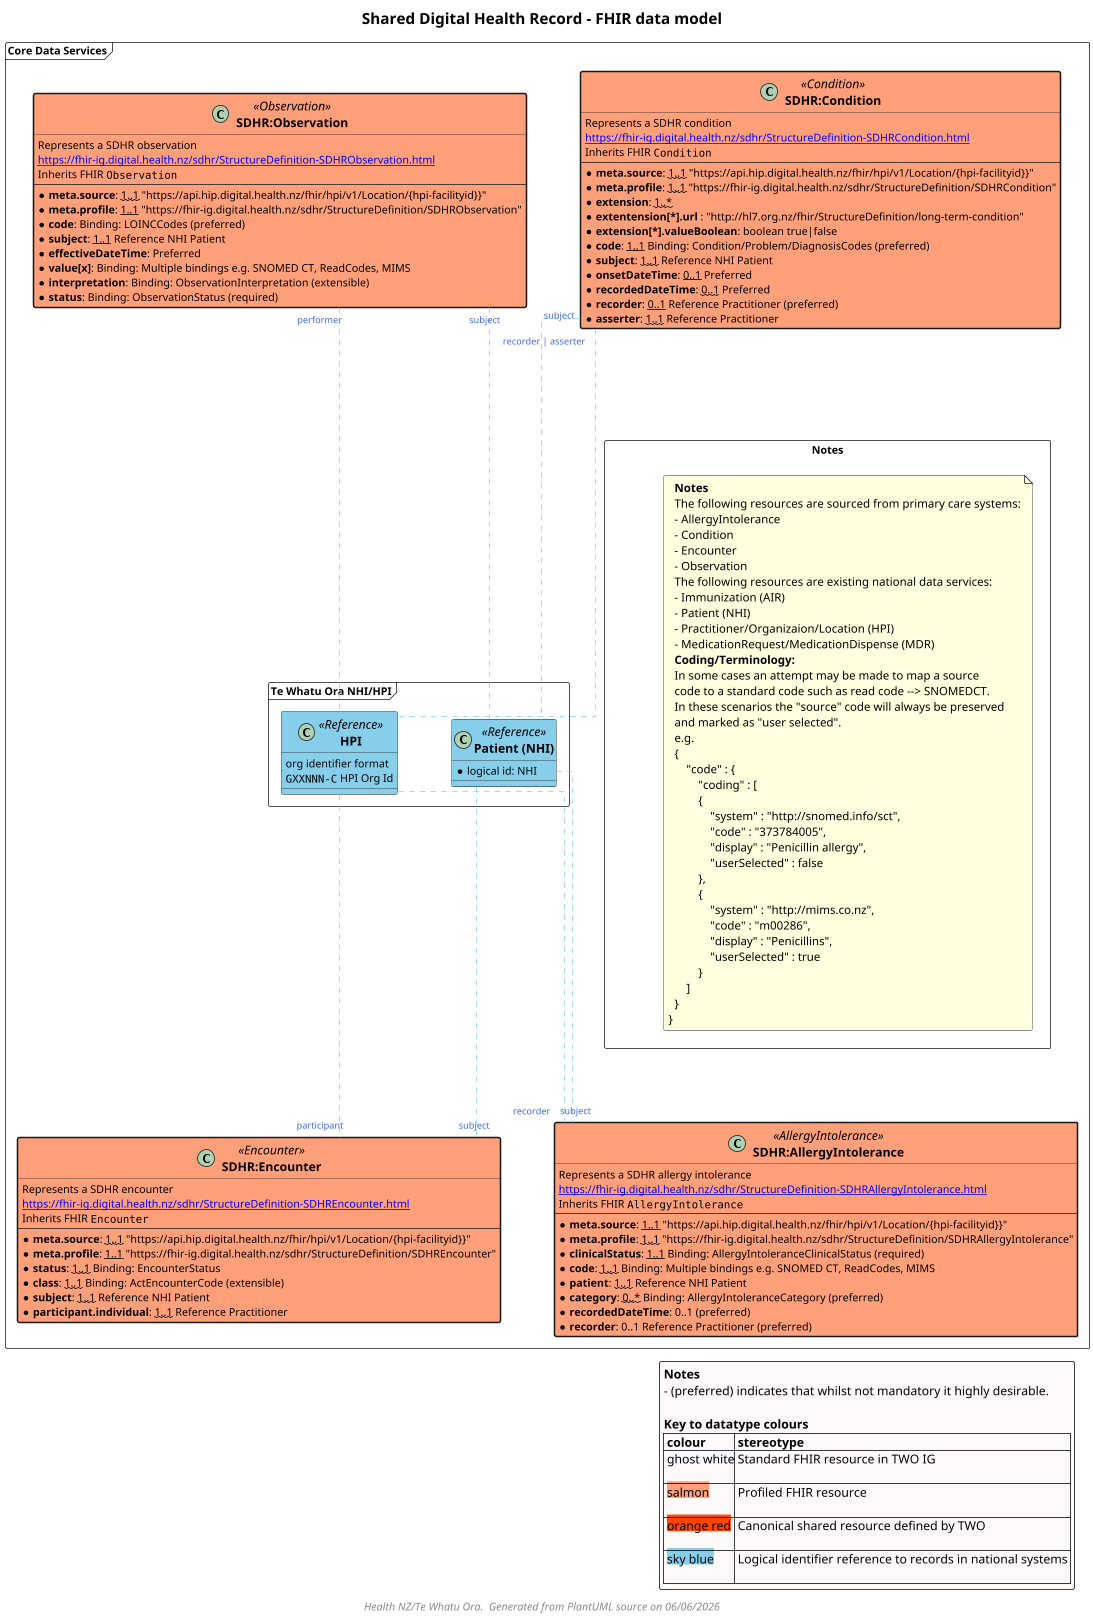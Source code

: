 @startuml

skinparam dpi 100 
scale max 350 width

skinparam ActivityDiamondBackgroundColor #RoyalBlue
skinparam ArrowColor #RoyalBlue   
skinparam ArrowFontColor #RoyalBlue   
skinparam ArrowFontSize 12
skinparam ArrowMessageAlignment right
skinparam BoxPadding 10
skinparam ClassFontSize 16
skinparam ClassFontStyle bold
skinparam ClassStereotypeFontSize 16
skinparam dpi 300
skinparam FooterFontSize 14
skinparam FooterFontStyle italic
skinparam LegendBackgroundColor #Snow
skinparam LegendFontName Helvetica
skinparam LegendFontSize 16
skinparam linetype ortho
skinparam nodesep 70
skinparam NoteBackgroundColor #LightYellow
skinparam NoteFontSize 15
skinparam NoteTextAlignment left
skinparam ranksep 60
skinparam roundcorner 5
skinparam TitleFontSize 20



title "Shared Digital Health Record - FHIR data model"

frame "Core Data Services" as SDHRFrame {

class "SDHR:Encounter" as encounter <<Encounter>> #LightSalmon ##[bold] {
    Represents a SDHR encounter
    [[https://fhir-ig.digital.health.nz/sdhr/StructureDefinition-SDHREncounter.html]]
    Inherits FHIR ""Encounter""
    ----
    * **meta.source**: ~~1..1~~ "https://api.hip.digital.health.nz/fhir/hpi/v1/Location/{hpi-facilityid}}"
    * **meta.profile**: ~~1..1~~ "https://fhir-ig.digital.health.nz/sdhr/StructureDefinition/SDHREncounter"
    * **status**: ~~1..1~~ Binding: EncounterStatus [[[http://hl7.org/fhir/R4/valueset-encounter-status.html]]]
    * **class**: ~~1..1~~ Binding: ActEncounterCode (extensible) [[[http://terminology.hl7.org/5.5.0/ValueSet-v3-ActEncounterCode.html]]]
    * **subject**: ~~1..1~~ Reference NHI Patient
    * **participant.individual**: ~~1..1~~ Reference Practitioner
}

class "SDHR:Condition" as condition <<Condition>> #LightSalmon ##[bold] {
    Represents a SDHR condition
    [[https://fhir-ig.digital.health.nz/sdhr/StructureDefinition-SDHRCondition.html]]
    Inherits FHIR ""Condition""
    ----
    * **meta.source**: ~~1..1~~ "https://api.hip.digital.health.nz/fhir/hpi/v1/Location/{hpi-facilityid}}"
    * **meta.profile**: ~~1..1~~ "https://fhir-ig.digital.health.nz/sdhr/StructureDefinition/SDHRCondition"
    * **extension**: ~~1..*~~
    * **extentension[*].url** : "http://hl7.org.nz/fhir/StructureDefinition/long-term-condition"
    * **extension[*].valueBoolean**: boolean true|false
    * **code**: ~~1..1~~ Binding: Condition/Problem/DiagnosisCodes (preferred) [[[http://hl7.org/fhir/ValueSet/condition-code]]]
    * **subject**: ~~1..1~~ Reference NHI Patient
    * **onsetDateTime**: ~~0..1~~ Preferred
    * **recordedDateTime**: ~~0..1~~ Preferred
    * **recorder**: ~~0..1~~ Reference Practitioner (preferred)
    * **asserter**: ~~1..1~~ Reference Practitioner
}

class "SDHR:AllergyIntolerance" as allergyintolerance <<AllergyIntolerance>> #LightSalmon ##[bold] {
    Represents a SDHR allergy intolerance
    [[https://fhir-ig.digital.health.nz/sdhr/StructureDefinition-SDHRAllergyIntolerance.html]]
    Inherits FHIR ""AllergyIntolerance""
    ----
    * **meta.source**: ~~1..1~~ "https://api.hip.digital.health.nz/fhir/hpi/v1/Location/{hpi-facilityid}}"
    * **meta.profile**: ~~1..1~~ "https://fhir-ig.digital.health.nz/sdhr/StructureDefinition/SDHRAllergyIntolerance"
    * **clinicalStatus**: ~~1..1~~ Binding: AllergyIntoleranceClinicalStatus (required) [[[http://hl7.org/fhir/R4/valueset-allergyintolerance-clinical.html]]]
    * **code**: ~~1..1~~ Binding: Multiple bindings e.g. SNOMED CT, ReadCodes, MIMS
    * **patient**: ~~1..1~~ Reference NHI Patient
    * **category**: ~~0..*~~ Binding: AllergyIntoleranceCategory (preferred) [[[http://hl7.org/fhir/R4/valueset-allergy-intolerance-category.html]]]
    * **recordedDateTime**: 0..1 (preferred)
    * **recorder**: 0..1 Reference Practitioner (preferred)
}

class "SDHR:Observation" as observation <<Observation>> #LightSalmon ##[bold] {
    Represents a SDHR observation
    [[https://fhir-ig.digital.health.nz/sdhr/StructureDefinition-SDHRObservation.html]]
    Inherits FHIR ""Observation""
    ----
    * **meta.source**: ~~1..1~~ "https://api.hip.digital.health.nz/fhir/hpi/v1/Location/{hpi-facilityid}}"
    * **meta.profile**: ~~1..1~~ "https://fhir-ig.digital.health.nz/sdhr/StructureDefinition/SDHRObservation"
    * **code**: Binding: LOINCCodes (preferred) [[[http://hl7.org/fhir/ValueSet/observation-codes]]]
    * **subject**: ~~1..1~~ Reference NHI Patient
    * **effectiveDateTime**: Preferred
    * **value[x]**: Binding: Multiple bindings e.g. SNOMED CT, ReadCodes, MIMS
    * **interpretation**: Binding: ObservationInterpretation (extensible) [[[http://hl7.org/fhir/R4/valueset-observation-interpretation.html]]]
    * **status**: Binding: ObservationStatus (required) [[[http://hl7.org/fhir/R4/valueset-observation-status.html]]]
}


frame "Te Whatu Ora NHI/HPI" as NationalIdentifier {

  class "Patient (NHI)" as Patient <<Reference>> #SkyBlue {
    * logical id: NHI
  }

  class "HPI" as HPI <<Reference>> #SkyBlue {
    org identifier format
      ""GXXNNN-C"" HPI Org Id
  }

  Patient -[hidden]l- HPI
}

rectangle "Notes" as Notes {
    note as N1
    **Notes**
    The following resources are sourced from primary care systems:
    - AllergyIntolerance
    - Condition
    - Encounter
    - Observation
    The following resources are existing national data services:
    - Immunization (AIR)
    - Patient (NHI)
    - Practitioner/Organizaion/Location (HPI)
    - MedicationRequest/MedicationDispense (MDR)
    **Coding/Terminology:**
    In some cases an attempt may be made to map a source
    code to a standard code such as read code --> SNOMEDCT.
    In these scenarios the "source" code will always be preserved
    and marked as "user selected".
    e.g.
    {
        "code" : {
            "coding" : [
            {
                "system" : "http://snomed.info/sct",
                "code" : "373784005",
                "display" : "Penicillin allergy",
                "userSelected" : false
            },
            {
                "system" : "http://mims.co.nz",
                "code" : "m00286",
                "display" : "Penicillins",
                "userSelected" : true
            }
        ]
    }
  }
end note
}
}

' ********
' * Entities outside any frame are in other bounded contexts


' ********
' plantuml positioning

' ********
' * resource linkages

encounter "subject" -[#SkyBlue,dashed]up-- Patient
encounter "participant" -[#SkyBlue,dashed]up-- HPI
condition "subject" -[#SkyBlue,dashed]down-- Patient
condition "recorder | asserter" --[#SkyBlue,dashed]down-- HPI
allergyintolerance "subject" -[#SkyBlue,dashed]up-- Patient
allergyintolerance "recorder" -[#SkyBlue,dashed]up-- HPI
observation "subject" -[#SkyBlue,dashed]down-- Patient
observation "performer" --[#SkyBlue,dashed]down-- HPI
Notes -[hidden]left- Patient

'NationalIdentifier -[hidden]- SDHRFrame

legend right
  **Notes**
  - (preferred) indicates that whilst not mandatory it highly desirable.
  '- Arrows show direction of FHIR reference.
  '- Solid/open bullets indicate mandatory/optional data elements.

  **Key to datatype colours**
  |= colour |= stereotype |
  | <back:#GhostWhite>ghost white\n | Standard FHIR resource in TWO IG |
  | <back:#LightSalmon>salmon\n | Profiled FHIR resource |
  | <back:#OrangeRed>orange red\n | Canonical shared resource defined by TWO |
  | <back:#SkyBlue>sky blue\n| Logical identifier reference to records in national systems |
endlegend

footer "Health NZ/Te Whatu Ora.  Generated from PlantUML source on %date('dd/MM/yyyy')"

@enduml